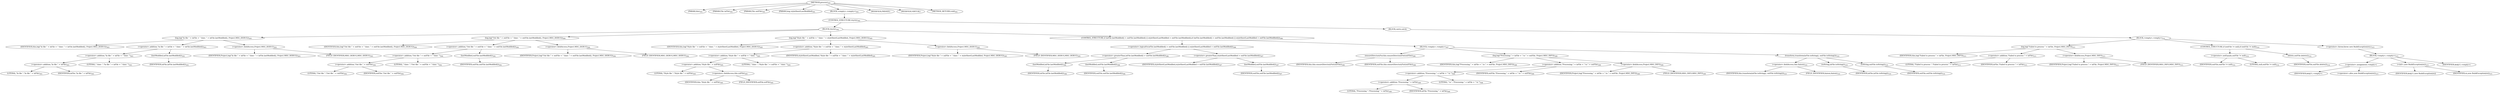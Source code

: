 digraph "process" {  
"700" [label = <(METHOD,process)<SUB>301</SUB>> ]
"33" [label = <(PARAM,this)<SUB>301</SUB>> ]
"701" [label = <(PARAM,File inFile)<SUB>301</SUB>> ]
"702" [label = <(PARAM,File outFile)<SUB>301</SUB>> ]
"703" [label = <(PARAM,long styleSheetLastModified)<SUB>301</SUB>> ]
"704" [label = <(BLOCK,&lt;empty&gt;,&lt;empty&gt;)<SUB>301</SUB>> ]
"705" [label = <(CONTROL_STRUCTURE,try,try)<SUB>302</SUB>> ]
"706" [label = <(BLOCK,try,try)<SUB>302</SUB>> ]
"707" [label = <(log,log(&quot;In file &quot; + inFile + &quot; time: &quot; + inFile.lastModified(), Project.MSG_DEBUG))<SUB>303</SUB>> ]
"32" [label = <(IDENTIFIER,this,log(&quot;In file &quot; + inFile + &quot; time: &quot; + inFile.lastModified(), Project.MSG_DEBUG))<SUB>303</SUB>> ]
"708" [label = <(&lt;operator&gt;.addition,&quot;In file &quot; + inFile + &quot; time: &quot; + inFile.lastModified())<SUB>303</SUB>> ]
"709" [label = <(&lt;operator&gt;.addition,&quot;In file &quot; + inFile + &quot; time: &quot;)<SUB>303</SUB>> ]
"710" [label = <(&lt;operator&gt;.addition,&quot;In file &quot; + inFile)<SUB>303</SUB>> ]
"711" [label = <(LITERAL,&quot;In file &quot;,&quot;In file &quot; + inFile)<SUB>303</SUB>> ]
"712" [label = <(IDENTIFIER,inFile,&quot;In file &quot; + inFile)<SUB>303</SUB>> ]
"713" [label = <(LITERAL,&quot; time: &quot;,&quot;In file &quot; + inFile + &quot; time: &quot;)<SUB>303</SUB>> ]
"714" [label = <(lastModified,inFile.lastModified())<SUB>303</SUB>> ]
"715" [label = <(IDENTIFIER,inFile,inFile.lastModified())<SUB>303</SUB>> ]
"716" [label = <(&lt;operator&gt;.fieldAccess,Project.MSG_DEBUG)<SUB>303</SUB>> ]
"717" [label = <(IDENTIFIER,Project,log(&quot;In file &quot; + inFile + &quot; time: &quot; + inFile.lastModified(), Project.MSG_DEBUG))<SUB>303</SUB>> ]
"718" [label = <(FIELD_IDENTIFIER,MSG_DEBUG,MSG_DEBUG)<SUB>303</SUB>> ]
"719" [label = <(log,log(&quot;Out file &quot; + outFile + &quot; time: &quot; + outFile.lastModified(), Project.MSG_DEBUG))<SUB>304</SUB>> ]
"34" [label = <(IDENTIFIER,this,log(&quot;Out file &quot; + outFile + &quot; time: &quot; + outFile.lastModified(), Project.MSG_DEBUG))<SUB>304</SUB>> ]
"720" [label = <(&lt;operator&gt;.addition,&quot;Out file &quot; + outFile + &quot; time: &quot; + outFile.lastModified())<SUB>304</SUB>> ]
"721" [label = <(&lt;operator&gt;.addition,&quot;Out file &quot; + outFile + &quot; time: &quot;)<SUB>304</SUB>> ]
"722" [label = <(&lt;operator&gt;.addition,&quot;Out file &quot; + outFile)<SUB>304</SUB>> ]
"723" [label = <(LITERAL,&quot;Out file &quot;,&quot;Out file &quot; + outFile)<SUB>304</SUB>> ]
"724" [label = <(IDENTIFIER,outFile,&quot;Out file &quot; + outFile)<SUB>304</SUB>> ]
"725" [label = <(LITERAL,&quot; time: &quot;,&quot;Out file &quot; + outFile + &quot; time: &quot;)<SUB>304</SUB>> ]
"726" [label = <(lastModified,outFile.lastModified())<SUB>304</SUB>> ]
"727" [label = <(IDENTIFIER,outFile,outFile.lastModified())<SUB>304</SUB>> ]
"728" [label = <(&lt;operator&gt;.fieldAccess,Project.MSG_DEBUG)<SUB>304</SUB>> ]
"729" [label = <(IDENTIFIER,Project,log(&quot;Out file &quot; + outFile + &quot; time: &quot; + outFile.lastModified(), Project.MSG_DEBUG))<SUB>304</SUB>> ]
"730" [label = <(FIELD_IDENTIFIER,MSG_DEBUG,MSG_DEBUG)<SUB>304</SUB>> ]
"731" [label = <(log,log(&quot;Style file &quot; + xslFile + &quot; time: &quot; + styleSheetLastModified, Project.MSG_DEBUG))<SUB>305</SUB>> ]
"35" [label = <(IDENTIFIER,this,log(&quot;Style file &quot; + xslFile + &quot; time: &quot; + styleSheetLastModified, Project.MSG_DEBUG))<SUB>305</SUB>> ]
"732" [label = <(&lt;operator&gt;.addition,&quot;Style file &quot; + xslFile + &quot; time: &quot; + styleSheetLastModified)<SUB>305</SUB>> ]
"733" [label = <(&lt;operator&gt;.addition,&quot;Style file &quot; + xslFile + &quot; time: &quot;)<SUB>305</SUB>> ]
"734" [label = <(&lt;operator&gt;.addition,&quot;Style file &quot; + xslFile)<SUB>305</SUB>> ]
"735" [label = <(LITERAL,&quot;Style file &quot;,&quot;Style file &quot; + xslFile)<SUB>305</SUB>> ]
"736" [label = <(&lt;operator&gt;.fieldAccess,this.xslFile)<SUB>305</SUB>> ]
"737" [label = <(IDENTIFIER,this,&quot;Style file &quot; + xslFile)<SUB>305</SUB>> ]
"738" [label = <(FIELD_IDENTIFIER,xslFile,xslFile)<SUB>305</SUB>> ]
"739" [label = <(LITERAL,&quot; time: &quot;,&quot;Style file &quot; + xslFile + &quot; time: &quot;)<SUB>305</SUB>> ]
"740" [label = <(IDENTIFIER,styleSheetLastModified,&quot;Style file &quot; + xslFile + &quot; time: &quot; + styleSheetLastModified)<SUB>305</SUB>> ]
"741" [label = <(&lt;operator&gt;.fieldAccess,Project.MSG_DEBUG)<SUB>305</SUB>> ]
"742" [label = <(IDENTIFIER,Project,log(&quot;Style file &quot; + xslFile + &quot; time: &quot; + styleSheetLastModified, Project.MSG_DEBUG))<SUB>305</SUB>> ]
"743" [label = <(FIELD_IDENTIFIER,MSG_DEBUG,MSG_DEBUG)<SUB>305</SUB>> ]
"744" [label = <(CONTROL_STRUCTURE,if (inFile.lastModified() &gt; outFile.lastModified() || styleSheetLastModified &gt; outFile.lastModified()),if (inFile.lastModified() &gt; outFile.lastModified() || styleSheetLastModified &gt; outFile.lastModified()))<SUB>306</SUB>> ]
"745" [label = <(&lt;operator&gt;.logicalOr,inFile.lastModified() &gt; outFile.lastModified() || styleSheetLastModified &gt; outFile.lastModified())<SUB>306</SUB>> ]
"746" [label = <(&lt;operator&gt;.greaterThan,inFile.lastModified() &gt; outFile.lastModified())<SUB>306</SUB>> ]
"747" [label = <(lastModified,inFile.lastModified())<SUB>306</SUB>> ]
"748" [label = <(IDENTIFIER,inFile,inFile.lastModified())<SUB>306</SUB>> ]
"749" [label = <(lastModified,outFile.lastModified())<SUB>306</SUB>> ]
"750" [label = <(IDENTIFIER,outFile,outFile.lastModified())<SUB>306</SUB>> ]
"751" [label = <(&lt;operator&gt;.greaterThan,styleSheetLastModified &gt; outFile.lastModified())<SUB>307</SUB>> ]
"752" [label = <(IDENTIFIER,styleSheetLastModified,styleSheetLastModified &gt; outFile.lastModified())<SUB>307</SUB>> ]
"753" [label = <(lastModified,outFile.lastModified())<SUB>307</SUB>> ]
"754" [label = <(IDENTIFIER,outFile,outFile.lastModified())<SUB>307</SUB>> ]
"755" [label = <(BLOCK,&lt;empty&gt;,&lt;empty&gt;)<SUB>307</SUB>> ]
"756" [label = <(ensureDirectoryFor,this.ensureDirectoryFor(outFile))<SUB>308</SUB>> ]
"36" [label = <(IDENTIFIER,this,this.ensureDirectoryFor(outFile))<SUB>308</SUB>> ]
"757" [label = <(IDENTIFIER,outFile,this.ensureDirectoryFor(outFile))<SUB>308</SUB>> ]
"758" [label = <(log,log(&quot;Processing &quot; + inFile + &quot; to &quot; + outFile, Project.MSG_INFO))<SUB>309</SUB>> ]
"37" [label = <(IDENTIFIER,this,log(&quot;Processing &quot; + inFile + &quot; to &quot; + outFile, Project.MSG_INFO))<SUB>309</SUB>> ]
"759" [label = <(&lt;operator&gt;.addition,&quot;Processing &quot; + inFile + &quot; to &quot; + outFile)<SUB>309</SUB>> ]
"760" [label = <(&lt;operator&gt;.addition,&quot;Processing &quot; + inFile + &quot; to &quot;)<SUB>309</SUB>> ]
"761" [label = <(&lt;operator&gt;.addition,&quot;Processing &quot; + inFile)<SUB>309</SUB>> ]
"762" [label = <(LITERAL,&quot;Processing &quot;,&quot;Processing &quot; + inFile)<SUB>309</SUB>> ]
"763" [label = <(IDENTIFIER,inFile,&quot;Processing &quot; + inFile)<SUB>309</SUB>> ]
"764" [label = <(LITERAL,&quot; to &quot;,&quot;Processing &quot; + inFile + &quot; to &quot;)<SUB>309</SUB>> ]
"765" [label = <(IDENTIFIER,outFile,&quot;Processing &quot; + inFile + &quot; to &quot; + outFile)<SUB>309</SUB>> ]
"766" [label = <(&lt;operator&gt;.fieldAccess,Project.MSG_INFO)<SUB>309</SUB>> ]
"767" [label = <(IDENTIFIER,Project,log(&quot;Processing &quot; + inFile + &quot; to &quot; + outFile, Project.MSG_INFO))<SUB>309</SUB>> ]
"768" [label = <(FIELD_IDENTIFIER,MSG_INFO,MSG_INFO)<SUB>309</SUB>> ]
"769" [label = <(transform,transform(inFile.toString(), outFile.toString()))<SUB>310</SUB>> ]
"770" [label = <(&lt;operator&gt;.fieldAccess,this.liaison)<SUB>310</SUB>> ]
"771" [label = <(IDENTIFIER,this,transform(inFile.toString(), outFile.toString()))<SUB>310</SUB>> ]
"772" [label = <(FIELD_IDENTIFIER,liaison,liaison)<SUB>310</SUB>> ]
"773" [label = <(toString,inFile.toString())<SUB>310</SUB>> ]
"774" [label = <(IDENTIFIER,inFile,inFile.toString())<SUB>310</SUB>> ]
"775" [label = <(toString,outFile.toString())<SUB>310</SUB>> ]
"776" [label = <(IDENTIFIER,outFile,outFile.toString())<SUB>310</SUB>> ]
"777" [label = <(BLOCK,catch,catch)> ]
"778" [label = <(BLOCK,&lt;empty&gt;,&lt;empty&gt;)<SUB>312</SUB>> ]
"779" [label = <(log,log(&quot;Failed to process &quot; + inFile, Project.MSG_INFO))<SUB>313</SUB>> ]
"38" [label = <(IDENTIFIER,this,log(&quot;Failed to process &quot; + inFile, Project.MSG_INFO))<SUB>313</SUB>> ]
"780" [label = <(&lt;operator&gt;.addition,&quot;Failed to process &quot; + inFile)<SUB>313</SUB>> ]
"781" [label = <(LITERAL,&quot;Failed to process &quot;,&quot;Failed to process &quot; + inFile)<SUB>313</SUB>> ]
"782" [label = <(IDENTIFIER,inFile,&quot;Failed to process &quot; + inFile)<SUB>313</SUB>> ]
"783" [label = <(&lt;operator&gt;.fieldAccess,Project.MSG_INFO)<SUB>313</SUB>> ]
"784" [label = <(IDENTIFIER,Project,log(&quot;Failed to process &quot; + inFile, Project.MSG_INFO))<SUB>313</SUB>> ]
"785" [label = <(FIELD_IDENTIFIER,MSG_INFO,MSG_INFO)<SUB>313</SUB>> ]
"786" [label = <(CONTROL_STRUCTURE,if (outFile != null),if (outFile != null))<SUB>314</SUB>> ]
"787" [label = <(&lt;operator&gt;.notEquals,outFile != null)<SUB>314</SUB>> ]
"788" [label = <(IDENTIFIER,outFile,outFile != null)<SUB>314</SUB>> ]
"789" [label = <(LITERAL,null,outFile != null)<SUB>314</SUB>> ]
"790" [label = <(delete,outFile.delete())<SUB>314</SUB>> ]
"791" [label = <(IDENTIFIER,outFile,outFile.delete())<SUB>314</SUB>> ]
"792" [label = <(&lt;operator&gt;.throw,throw new BuildException(ex);)<SUB>315</SUB>> ]
"793" [label = <(BLOCK,&lt;empty&gt;,&lt;empty&gt;)<SUB>315</SUB>> ]
"794" [label = <(&lt;operator&gt;.assignment,&lt;empty&gt;)> ]
"795" [label = <(IDENTIFIER,$obj11,&lt;empty&gt;)> ]
"796" [label = <(&lt;operator&gt;.alloc,new BuildException(ex))<SUB>315</SUB>> ]
"797" [label = <(&lt;init&gt;,new BuildException(ex))<SUB>315</SUB>> ]
"798" [label = <(IDENTIFIER,$obj11,new BuildException(ex))> ]
"799" [label = <(IDENTIFIER,ex,new BuildException(ex))<SUB>315</SUB>> ]
"800" [label = <(IDENTIFIER,$obj11,&lt;empty&gt;)> ]
"801" [label = <(MODIFIER,PRIVATE)> ]
"802" [label = <(MODIFIER,VIRTUAL)> ]
"803" [label = <(METHOD_RETURN,void)<SUB>301</SUB>> ]
  "700" -> "33" 
  "700" -> "701" 
  "700" -> "702" 
  "700" -> "703" 
  "700" -> "704" 
  "700" -> "801" 
  "700" -> "802" 
  "700" -> "803" 
  "704" -> "705" 
  "705" -> "706" 
  "705" -> "777" 
  "706" -> "707" 
  "706" -> "719" 
  "706" -> "731" 
  "706" -> "744" 
  "707" -> "32" 
  "707" -> "708" 
  "707" -> "716" 
  "708" -> "709" 
  "708" -> "714" 
  "709" -> "710" 
  "709" -> "713" 
  "710" -> "711" 
  "710" -> "712" 
  "714" -> "715" 
  "716" -> "717" 
  "716" -> "718" 
  "719" -> "34" 
  "719" -> "720" 
  "719" -> "728" 
  "720" -> "721" 
  "720" -> "726" 
  "721" -> "722" 
  "721" -> "725" 
  "722" -> "723" 
  "722" -> "724" 
  "726" -> "727" 
  "728" -> "729" 
  "728" -> "730" 
  "731" -> "35" 
  "731" -> "732" 
  "731" -> "741" 
  "732" -> "733" 
  "732" -> "740" 
  "733" -> "734" 
  "733" -> "739" 
  "734" -> "735" 
  "734" -> "736" 
  "736" -> "737" 
  "736" -> "738" 
  "741" -> "742" 
  "741" -> "743" 
  "744" -> "745" 
  "744" -> "755" 
  "745" -> "746" 
  "745" -> "751" 
  "746" -> "747" 
  "746" -> "749" 
  "747" -> "748" 
  "749" -> "750" 
  "751" -> "752" 
  "751" -> "753" 
  "753" -> "754" 
  "755" -> "756" 
  "755" -> "758" 
  "755" -> "769" 
  "756" -> "36" 
  "756" -> "757" 
  "758" -> "37" 
  "758" -> "759" 
  "758" -> "766" 
  "759" -> "760" 
  "759" -> "765" 
  "760" -> "761" 
  "760" -> "764" 
  "761" -> "762" 
  "761" -> "763" 
  "766" -> "767" 
  "766" -> "768" 
  "769" -> "770" 
  "769" -> "773" 
  "769" -> "775" 
  "770" -> "771" 
  "770" -> "772" 
  "773" -> "774" 
  "775" -> "776" 
  "777" -> "778" 
  "778" -> "779" 
  "778" -> "786" 
  "778" -> "792" 
  "779" -> "38" 
  "779" -> "780" 
  "779" -> "783" 
  "780" -> "781" 
  "780" -> "782" 
  "783" -> "784" 
  "783" -> "785" 
  "786" -> "787" 
  "786" -> "790" 
  "787" -> "788" 
  "787" -> "789" 
  "790" -> "791" 
  "792" -> "793" 
  "793" -> "794" 
  "793" -> "797" 
  "793" -> "800" 
  "794" -> "795" 
  "794" -> "796" 
  "797" -> "798" 
  "797" -> "799" 
}
